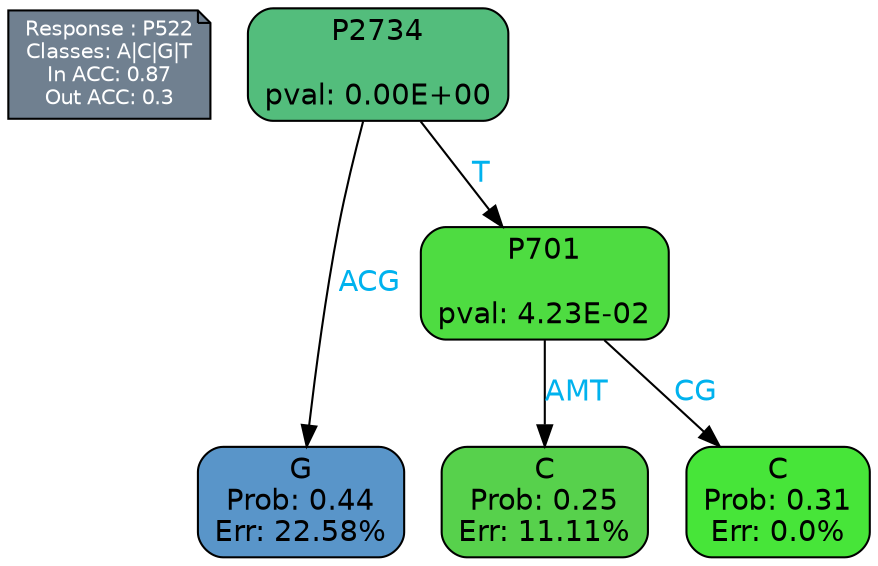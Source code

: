digraph Tree {
node [shape=box, style="filled, rounded", color="black", fontname=helvetica] ;
graph [ranksep=equally, splines=polylines, bgcolor=transparent, dpi=600] ;
edge [fontname=helvetica] ;
LEGEND [label="Response : P522
Classes: A|C|G|T
In ACC: 0.87
Out ACC: 0.3
",shape=note,align=left,style=filled,fillcolor="slategray",fontcolor="white",fontsize=10];1 [label="P2734

pval: 0.00E+00", fillcolor="#53bd7c"] ;
2 [label="G
Prob: 0.44
Err: 22.58%", fillcolor="#5995c9"] ;
3 [label="P701

pval: 4.23E-02", fillcolor="#4edc41"] ;
4 [label="C
Prob: 0.25
Err: 11.11%", fillcolor="#57d14c"] ;
5 [label="C
Prob: 0.31
Err: 0.0%", fillcolor="#47e539"] ;
1 -> 2 [label="ACG",fontcolor=deepskyblue2] ;
1 -> 3 [label="T",fontcolor=deepskyblue2] ;
3 -> 4 [label="AMT",fontcolor=deepskyblue2] ;
3 -> 5 [label="CG",fontcolor=deepskyblue2] ;
{rank = same; 2;4;5;}{rank = same; LEGEND;1;}}